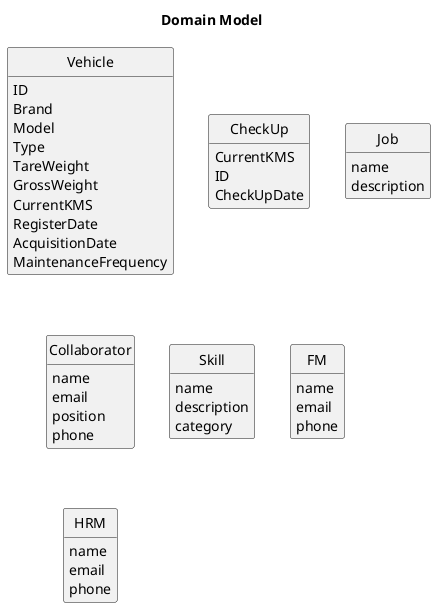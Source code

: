 @startuml
skinparam monochrome true
skinparam packageStyle rectangle
skinparam shadowing false
'skinparam linetype ortho
'left to right direction
skinparam classAttributeIconSize 0
hide circle
hide methods

title Domain Model

class Vehicle{
    ID
    Brand
    Model
    Type
    TareWeight
    GrossWeight
    CurrentKMS
    RegisterDate
    AcquisitionDate
    MaintenanceFrequency
}

class CheckUp {
    CurrentKMS
    ID
    CheckUpDate
}

class Job {
    name
    description
}


class Collaborator {
    name
    email
    position
    phone
}


class Job {
}

class Skill {
    name
    description
    category
}

class Vehicle {
}

class Collaborator {
}

class FM {
    name
    email
    phone
}

class HRM {
   name
   email
   phone
}

'GreenSpace "1" - "0..*" Employee : has >
'GreenSpace "1" - "0..*" Task: owns >
'Employee "1" -- "*" Task : creates >
'Task "*" - "1" Category: catalogedas >
'TechnicalSkill "*" - "1" ActivityArea: regarding an >

'Category "*" - "*" TechnicalSkill :  : requires >
'(Category, TechnicalSkill) . FeatureTS
'
'GreenSpace "1" -left "1" PostalAddress : located At >

@enduml